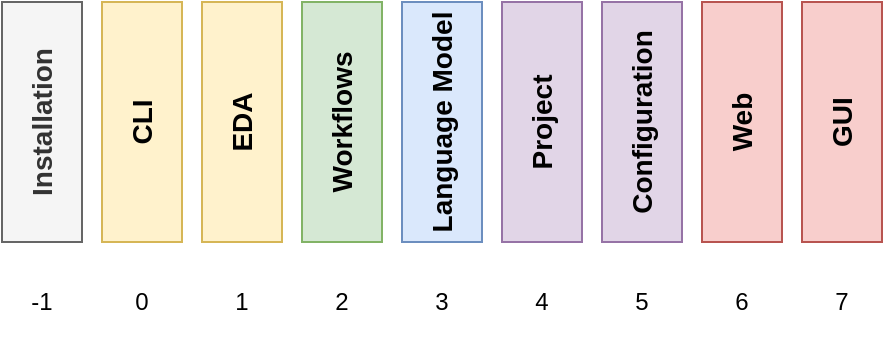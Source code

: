 <mxfile version="13.5.7" type="device"><diagram id="5c5MTBiNeqcY0XCzpNwq" name="Page-1"><mxGraphModel dx="1086" dy="806" grid="1" gridSize="10" guides="1" tooltips="1" connect="1" arrows="1" fold="1" page="1" pageScale="1" pageWidth="3300" pageHeight="4681" math="0" shadow="0"><root><mxCell id="0"/><mxCell id="1" parent="0"/><mxCell id="-3E90IPkH3u_-KwCp1B3-1" value="CLI" style="rounded=0;whiteSpace=wrap;html=1;fillColor=#fff2cc;strokeColor=#d6b656;fontSize=14;fontStyle=1;rotation=-90;" vertex="1" parent="1"><mxGeometry x="50" y="80" width="120" height="40" as="geometry"/></mxCell><mxCell id="-3E90IPkH3u_-KwCp1B3-2" value="EDA" style="rounded=0;whiteSpace=wrap;html=1;fillColor=#fff2cc;strokeColor=#d6b656;fontSize=14;fontStyle=1;rotation=-90;" vertex="1" parent="1"><mxGeometry x="100" y="80" width="120" height="40" as="geometry"/></mxCell><mxCell id="-3E90IPkH3u_-KwCp1B3-3" value="Workflows" style="rounded=0;whiteSpace=wrap;html=1;fillColor=#d5e8d4;strokeColor=#82b366;fontSize=14;fontStyle=1;rotation=-90;" vertex="1" parent="1"><mxGeometry x="150" y="80" width="120" height="40" as="geometry"/></mxCell><mxCell id="-3E90IPkH3u_-KwCp1B3-4" value="Project" style="rounded=0;whiteSpace=wrap;html=1;fillColor=#e1d5e7;strokeColor=#9673a6;fontSize=14;fontStyle=1;rotation=-90;" vertex="1" parent="1"><mxGeometry x="250" y="80" width="120" height="40" as="geometry"/></mxCell><mxCell id="-3E90IPkH3u_-KwCp1B3-5" value="Configuration" style="rounded=0;whiteSpace=wrap;html=1;fillColor=#e1d5e7;strokeColor=#9673a6;fontSize=14;fontStyle=1;rotation=-90;" vertex="1" parent="1"><mxGeometry x="300" y="80" width="120" height="40" as="geometry"/></mxCell><mxCell id="-3E90IPkH3u_-KwCp1B3-6" value="Language Model" style="rounded=0;whiteSpace=wrap;html=1;fillColor=#dae8fc;strokeColor=#6c8ebf;fontSize=14;fontStyle=1;rotation=-90;" vertex="1" parent="1"><mxGeometry x="200" y="80" width="120" height="40" as="geometry"/></mxCell><mxCell id="-3E90IPkH3u_-KwCp1B3-7" value="Installation" style="rounded=0;whiteSpace=wrap;html=1;fillColor=#f5f5f5;strokeColor=#666666;fontColor=#333333;fontSize=14;fontStyle=1;rotation=-90;" vertex="1" parent="1"><mxGeometry y="80" width="120" height="40" as="geometry"/></mxCell><mxCell id="-3E90IPkH3u_-KwCp1B3-8" value="&lt;span&gt;0&lt;/span&gt;" style="rounded=0;whiteSpace=wrap;html=1;strokeColor=none;" vertex="1" parent="1"><mxGeometry x="90" y="170" width="40" height="40" as="geometry"/></mxCell><mxCell id="-3E90IPkH3u_-KwCp1B3-9" value="&lt;span&gt;1&lt;/span&gt;" style="rounded=0;whiteSpace=wrap;html=1;strokeColor=none;" vertex="1" parent="1"><mxGeometry x="140" y="170" width="40" height="40" as="geometry"/></mxCell><mxCell id="-3E90IPkH3u_-KwCp1B3-10" value="&lt;span&gt;2&lt;/span&gt;" style="rounded=0;whiteSpace=wrap;html=1;strokeColor=none;" vertex="1" parent="1"><mxGeometry x="190" y="170" width="40" height="40" as="geometry"/></mxCell><mxCell id="-3E90IPkH3u_-KwCp1B3-11" value="&lt;span&gt;3&lt;/span&gt;" style="rounded=0;whiteSpace=wrap;html=1;strokeColor=none;" vertex="1" parent="1"><mxGeometry x="240" y="170" width="40" height="40" as="geometry"/></mxCell><mxCell id="-3E90IPkH3u_-KwCp1B3-12" value="&lt;span&gt;4&lt;/span&gt;" style="rounded=0;whiteSpace=wrap;html=1;strokeColor=none;" vertex="1" parent="1"><mxGeometry x="290" y="170" width="40" height="40" as="geometry"/></mxCell><mxCell id="-3E90IPkH3u_-KwCp1B3-13" value="&lt;span&gt;5&lt;/span&gt;" style="rounded=0;whiteSpace=wrap;html=1;strokeColor=none;" vertex="1" parent="1"><mxGeometry x="340" y="170" width="40" height="40" as="geometry"/></mxCell><mxCell id="-3E90IPkH3u_-KwCp1B3-14" value="-1" style="rounded=0;whiteSpace=wrap;html=1;strokeColor=none;" vertex="1" parent="1"><mxGeometry x="40" y="170" width="40" height="40" as="geometry"/></mxCell><mxCell id="-3E90IPkH3u_-KwCp1B3-15" value="Web" style="rounded=0;whiteSpace=wrap;html=1;fillColor=#f8cecc;strokeColor=#b85450;fontSize=14;fontStyle=1;rotation=-90;" vertex="1" parent="1"><mxGeometry x="350" y="80" width="120" height="40" as="geometry"/></mxCell><mxCell id="-3E90IPkH3u_-KwCp1B3-16" value="GUI" style="rounded=0;whiteSpace=wrap;html=1;fillColor=#f8cecc;strokeColor=#b85450;fontSize=14;fontStyle=1;rotation=-90;" vertex="1" parent="1"><mxGeometry x="400" y="80" width="120" height="40" as="geometry"/></mxCell><mxCell id="-3E90IPkH3u_-KwCp1B3-17" value="&lt;span&gt;6&lt;/span&gt;" style="rounded=0;whiteSpace=wrap;html=1;strokeColor=none;" vertex="1" parent="1"><mxGeometry x="390" y="170" width="40" height="40" as="geometry"/></mxCell><mxCell id="-3E90IPkH3u_-KwCp1B3-18" value="&lt;span&gt;7&lt;/span&gt;" style="rounded=0;whiteSpace=wrap;html=1;strokeColor=none;" vertex="1" parent="1"><mxGeometry x="440" y="170" width="40" height="40" as="geometry"/></mxCell></root></mxGraphModel></diagram></mxfile>